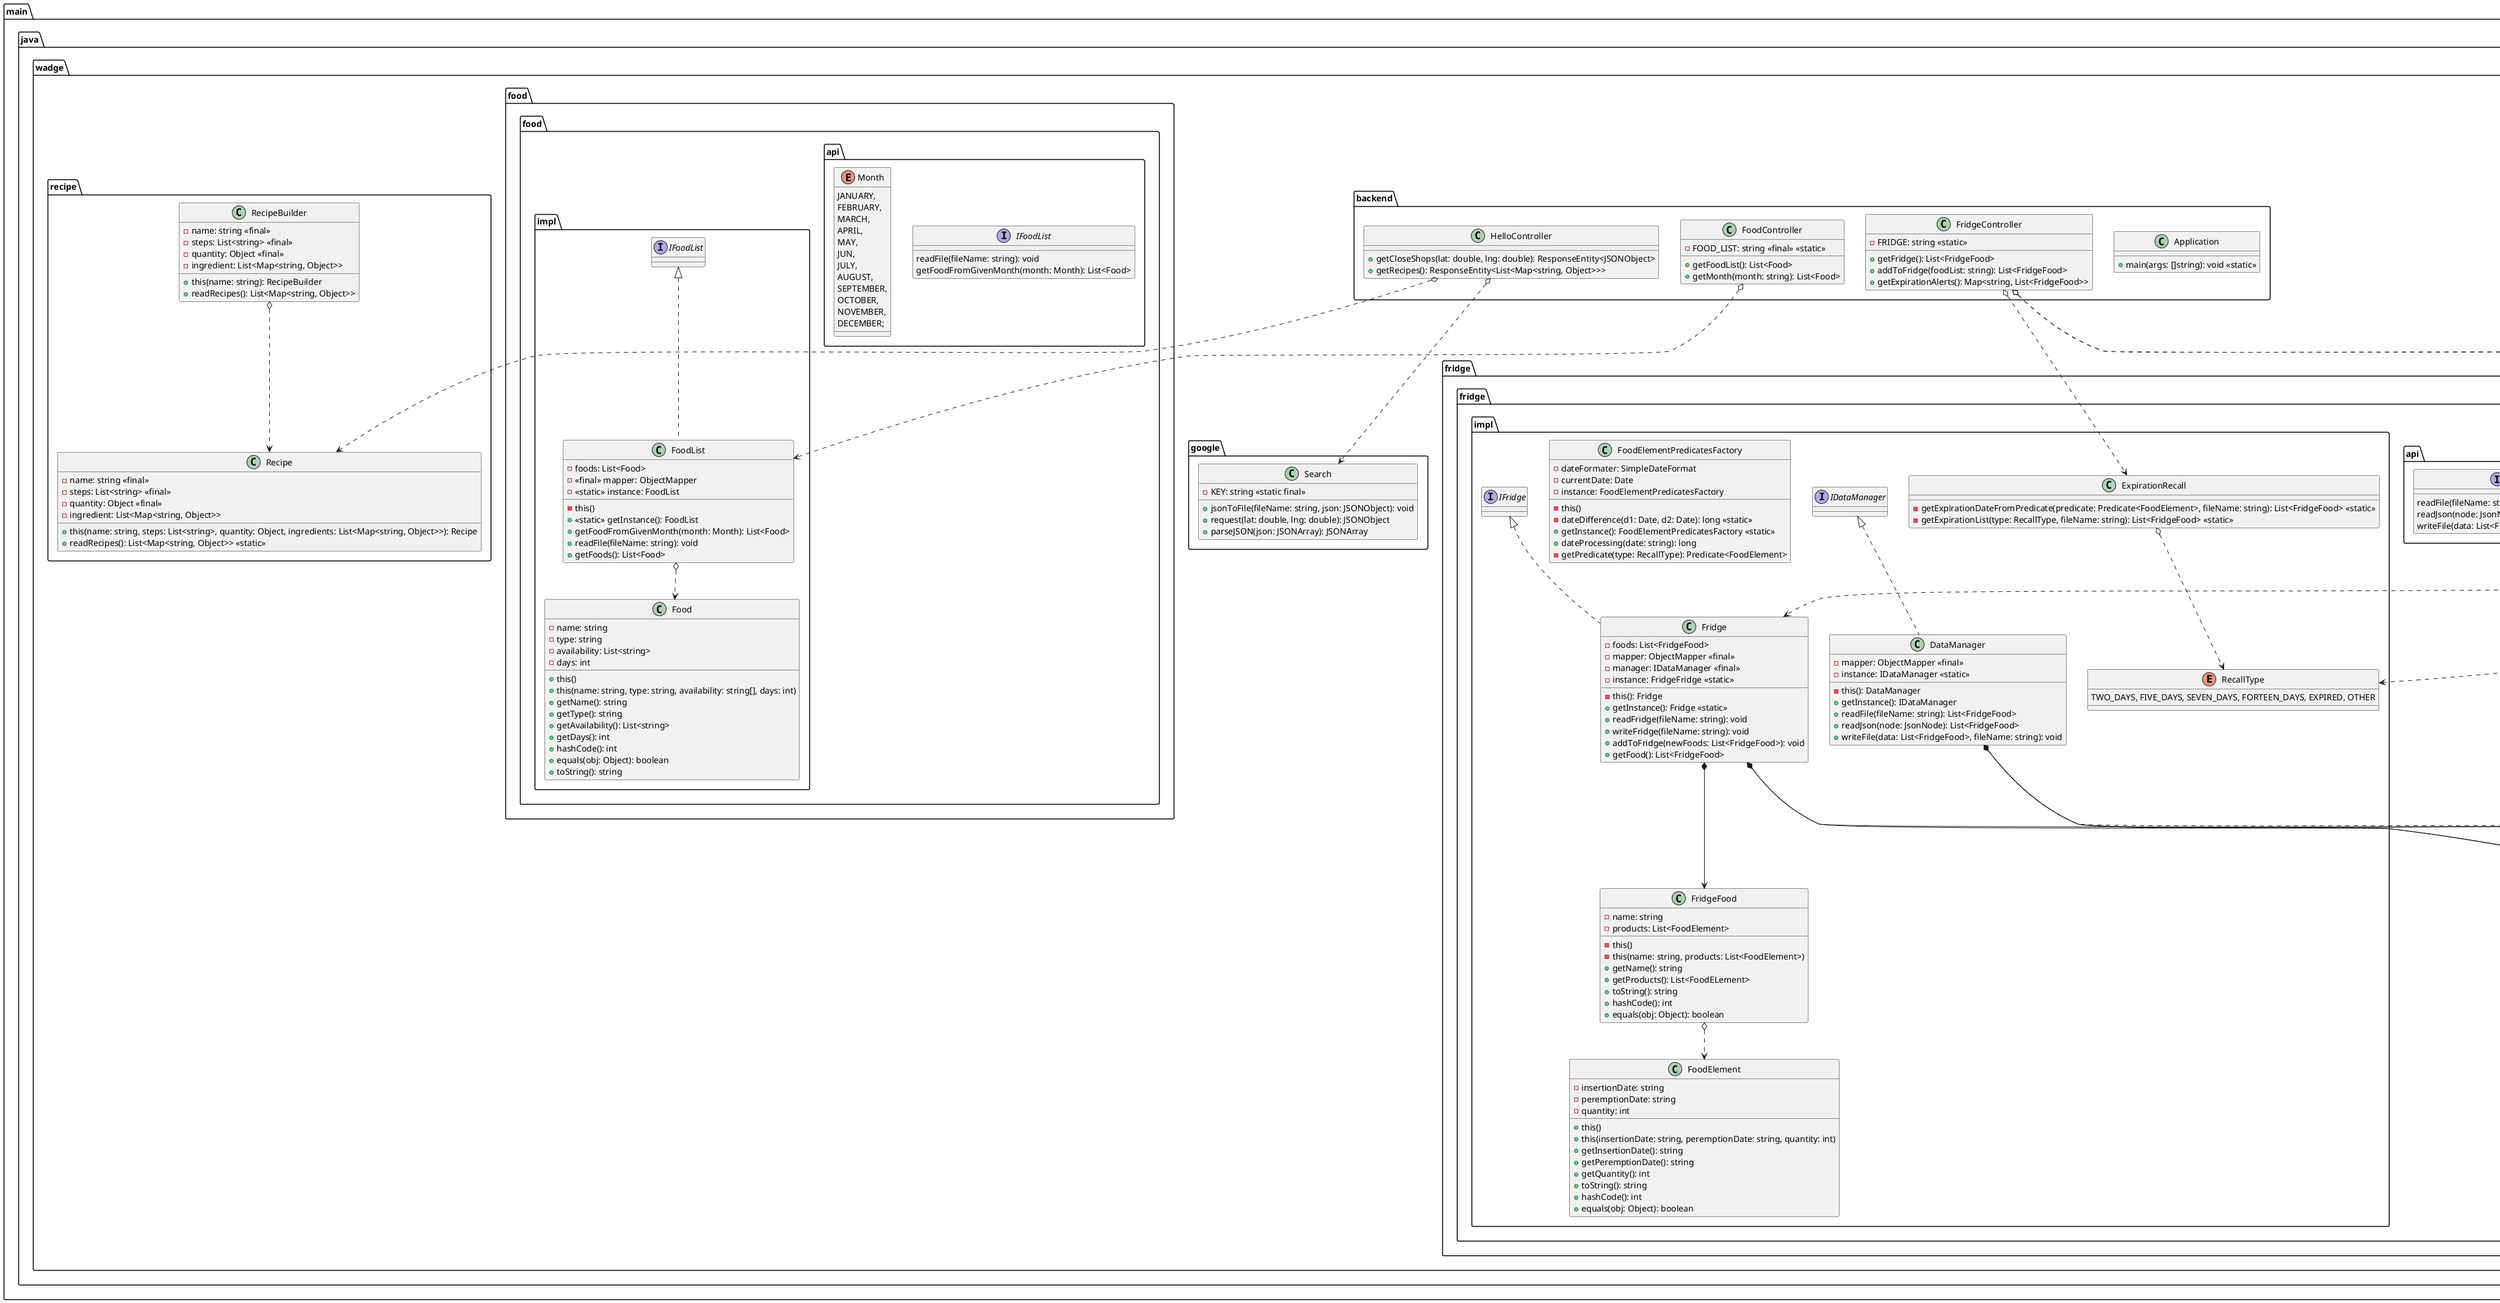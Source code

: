 @startuml wadgeBackEnd

package com.fastxml.jackson.databind {
    class JsonNode {}
    class ObjectMapper {}
}

package main.java.wadge{
    package backend{
        class Application {
            + main(args: []string): void <<static>>
        }
        class HelloController {
            + getCloseShops(lat: double, lng: double): ResponseEntity<JSONObject>
            + getRecipes(): ResponseEntity<List<Map<string, Object>>>
            }
        class FoodController{
            - FOOD_LIST: string <<final>> <<static>>
            + getFoodList(): List<Food>
            + getMonth(month: string): List<Food>
        }
        class FridgeController{
            - FRIDGE: string <<static>>
            + getFridge(): List<FridgeFood>
            + addToFridge(foodList: string): List<FridgeFood>
            + getExpirationAlerts(): Map<string, List<FridgeFood>>
        }
    }
    package fridge{

        package fridge.api{
            interface IFridge {
                writeFridge(fileName: string): void
                readFridge(fileName: string): void
                addToFridge(newFoods: List<FridgeFood>): void
             }

            interface IDataManager {
                readFile(fileName: string): List<FridgeFood>
                readJson(node: JsonNode): List<FridgeFood>
                writeFile(data: List<FridgeFood>, fileName: string): void
            }
        }

        package fridge.impl{

            class ExpirationRecall {
                - getExpirationDateFromPredicate(predicate: Predicate<FoodElement>, fileName: string): List<FridgeFood> <<static>>
                - getExpirationList(type: RecallType, fileName: string): List<FridgeFood> <<static>>
            }
            
            enum RecallType {
                TWO_DAYS, FIVE_DAYS, SEVEN_DAYS, FORTEEN_DAYS, EXPIRED, OTHER
            }

            class DataManager implements IDataManager{
                - mapper: ObjectMapper <<final>>
                - instance: IDataManager <<static>>
                - this(): DataManager
                + getInstance(): IDataManager
                + readFile(fileName: string): List<FridgeFood>
                + readJson(node: JsonNode): List<FridgeFood>
                + writeFile(data: List<FridgeFood>, fileName: string): void
             }

            class FoodElement {
                - insertionDate: string
                - peremptionDate: string
                - quantity: int
                + this()
                + this(insertionDate: string, peremptionDate: string, quantity: int)
                + getInsertionDate(): string
                + getPeremptionDate(): string
                + getQuantity(): int
                + toString(): string
                + hashCode(): int
                + equals(obj: Object): boolean
            }

            class FoodElementPredicatesFactory {
                - dateFormater: SimpleDateFormat
                - currentDate: Date
                - instance: FoodElementPredicatesFactory
                - this()
                - dateDifference(d1: Date, d2: Date): long <<static>>
                + getInstance(): FoodElementPredicatesFactory <<static>>
                + dateProcessing(date: string): long
                - getPredicate(type: RecallType): Predicate<FoodElement>
            }

            class Fridge implements IFridge{
                - foods: List<FridgeFood>
                - mapper: ObjectMapper <<final>>
                - manager: IDataManager <<final>>
                - instance: FridgeFridge <<static>>
                - this(): Fridge
                + getInstance(): Fridge <<static>>
                + readFridge(fileName: string): void
                + writeFridge(fileName: string): void
                + addToFridge(newFoods: List<FridgeFood>): void
                + getFood(): List<FridgeFood>
            }

            class FridgeFood{
                - name: string
                - products: List<FoodElement>
                - this()
                - this(name: string, products: List<FoodElement>)
                + getName(): string
                + getProducts(): List<FoodELement>
                + toString(): string
                + hashCode(): int
                + equals(obj: Object): boolean
            }
        }
    }

    package food{

        package food.api{
            interface IFoodList{
                readFile(fileName: string): void
                getFoodFromGivenMonth(month: Month): List<Food> 
            }

            enum Month{
                JANUARY,
                FEBRUARY,
                MARCH,
                APRIL,
                MAY,
                JUN,
                JULY,
                AUGUST,
                SEPTEMBER,
                OCTOBER,
                NOVEMBER,
                DECEMBER;
            }
        }

        package food.impl{
            class Food {
                - name: string
                - type: string
                - availability: List<string>
                - days: int
                + this()
                + this(name: string, type: string, availability: string[], days: int)
                + getName(): string
                + getType(): string
                + getAvailability(): List<string>
                + getDays(): int
                + hashCode(): int
                + equals(obj: Object): boolean
                + toString(): string
            }
            
            class FoodList implements IFoodList {
                - foods: List<Food>
                - <<final>> mapper: ObjectMapper
                - <<static>> instance: FoodList
                - this()
                + <<static>> getInstance(): FoodList
                + getFoodFromGivenMonth(month: Month): List<Food>
                + readFile(fileName: string): void
                + getFoods(): List<Food>
            }
        }
    }
    
    package google{

         class Search {
            - KEY: string <<static final>>
            + jsonToFile(fileName: string, json: JSONObject): void
            + request(lat: double, lng: double): JSONObject
            + parseJSON(json: JSONArray): JSONArray
        }
    }

    package recipe{

        class Recipe {
            - name: string <<final>>
            - steps: List<string> <<final>>
            - quantity: Object <<final>>
            - ingredient: List<Map<string, Object>>
            + this(name: string, steps: List<string>, quantity: Object, ingredients: List<Map<string, Object>>): Recipe
            + readRecipes(): List<Map<string, Object>> <<static>>
        }

        class RecipeBuilder {
            - name: string <<final>>
            - steps: List<string> <<final>>
            - quantity: Object <<final>>
            - ingredient: List<Map<string, Object>>
            + this(name: string): RecipeBuilder
            + readRecipes(): List<Map<string, Object>>
        }

        
    }

    HelloController o..> Search
    HelloController o..> Recipe
    FoodController o..> FoodList
    RecipeBuilder o..> Recipe
    FridgeController o..> Fridge
    FridgeController o..> RecallType
    FridgeController o..> ExpirationRecall
    FoodList o..> Food
    Fridge *--> FridgeFood
    Fridge *--> IDataManager
    Fridge *--> ObjectMapper
    FridgeFood o..> FoodElement
    ExpirationRecall o..> RecallType
    DataManager *--> IDataManager
    DataManager *--> ObjectMapper
    DataManager *..> JsonNode
}

@enduml